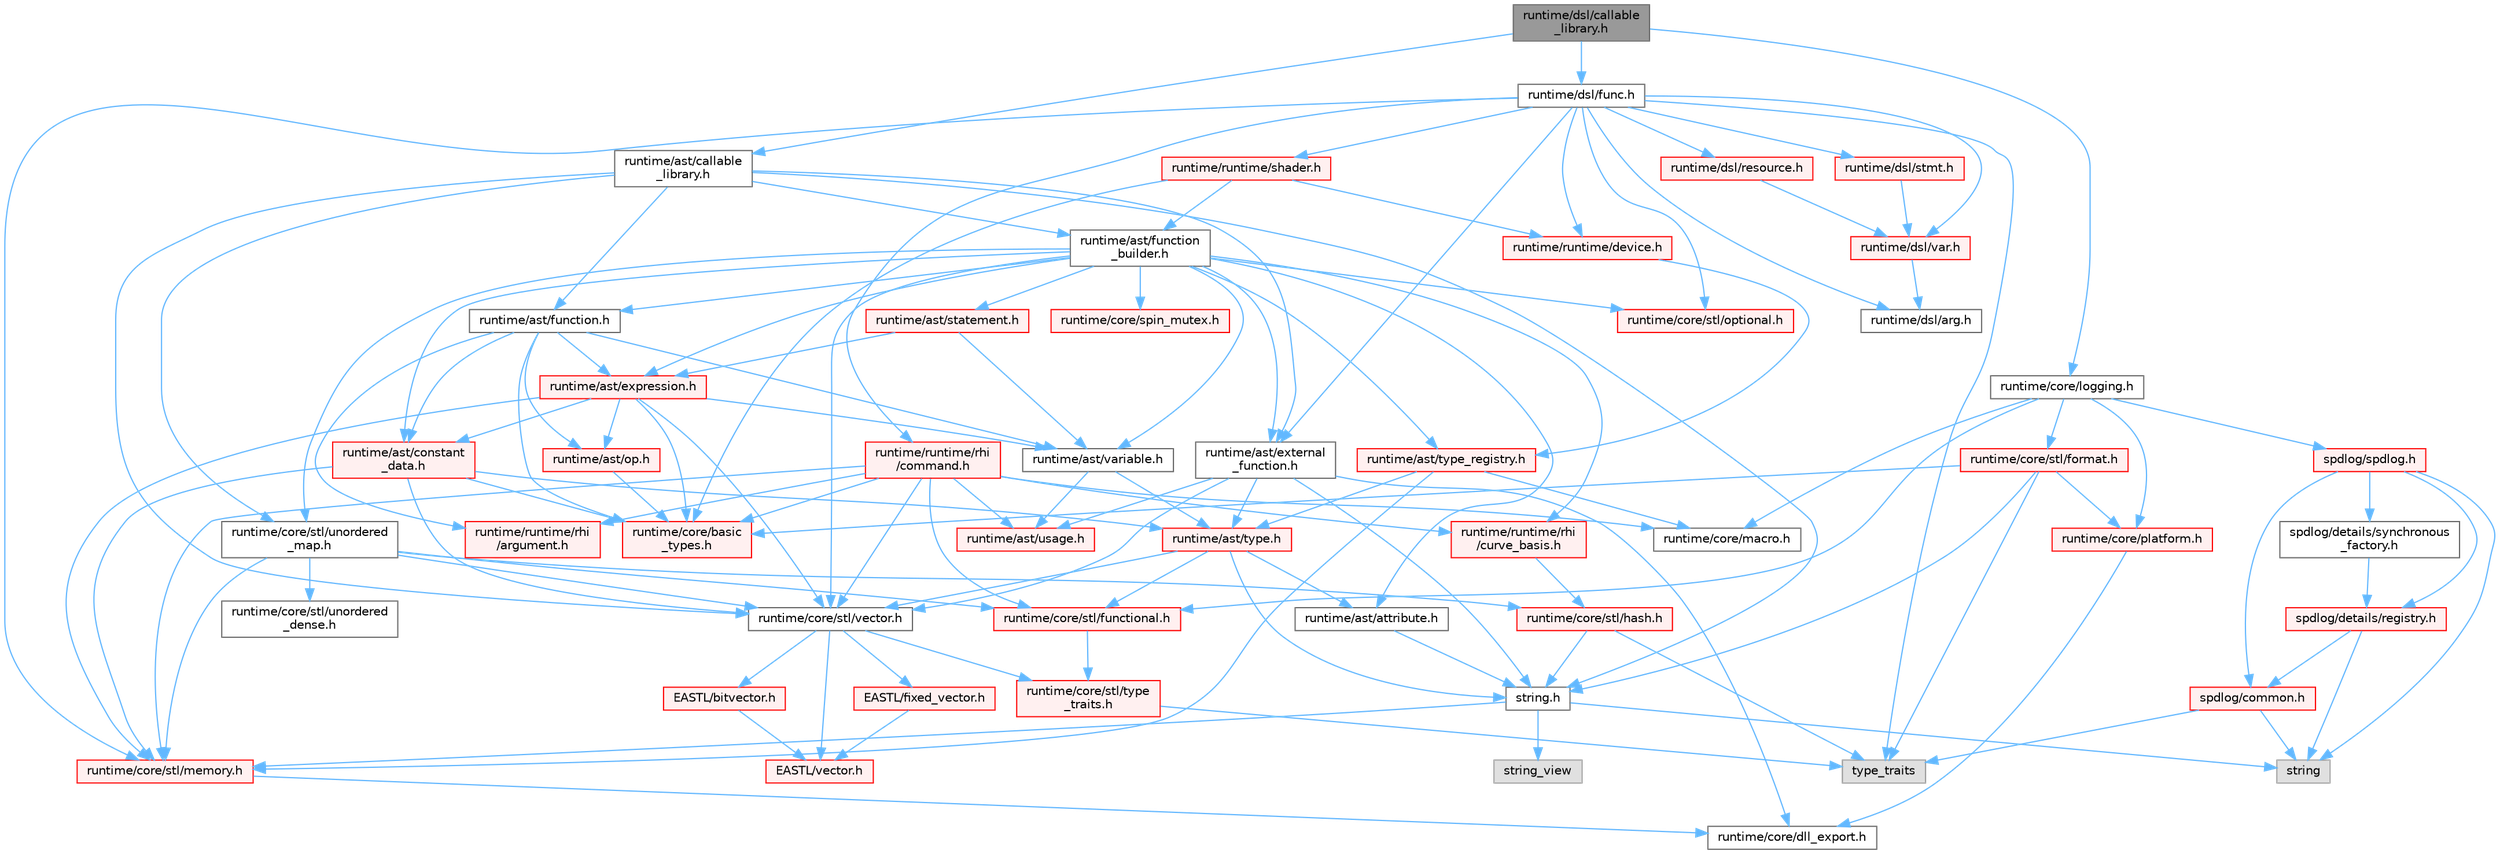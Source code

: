 digraph "runtime/dsl/callable_library.h"
{
 // LATEX_PDF_SIZE
  bgcolor="transparent";
  edge [fontname=Helvetica,fontsize=10,labelfontname=Helvetica,labelfontsize=10];
  node [fontname=Helvetica,fontsize=10,shape=box,height=0.2,width=0.4];
  Node1 [id="Node000001",label="runtime/dsl/callable\l_library.h",height=0.2,width=0.4,color="gray40", fillcolor="grey60", style="filled", fontcolor="black",tooltip=" "];
  Node1 -> Node2 [id="edge1_Node000001_Node000002",color="steelblue1",style="solid",tooltip=" "];
  Node2 [id="Node000002",label="runtime/ast/callable\l_library.h",height=0.2,width=0.4,color="grey40", fillcolor="white", style="filled",URL="$ast_2callable__library_8h.html",tooltip=" "];
  Node2 -> Node3 [id="edge2_Node000002_Node000003",color="steelblue1",style="solid",tooltip=" "];
  Node3 [id="Node000003",label="runtime/core/stl/vector.h",height=0.2,width=0.4,color="grey40", fillcolor="white", style="filled",URL="$core_2stl_2vector_8h.html",tooltip=" "];
  Node3 -> Node4 [id="edge3_Node000003_Node000004",color="steelblue1",style="solid",tooltip=" "];
  Node4 [id="Node000004",label="EASTL/vector.h",height=0.2,width=0.4,color="red", fillcolor="#FFF0F0", style="filled",URL="$_e_a_s_t_l_2include_2_e_a_s_t_l_2vector_8h.html",tooltip=" "];
  Node3 -> Node154 [id="edge4_Node000003_Node000154",color="steelblue1",style="solid",tooltip=" "];
  Node154 [id="Node000154",label="EASTL/fixed_vector.h",height=0.2,width=0.4,color="red", fillcolor="#FFF0F0", style="filled",URL="$fixed__vector_8h.html",tooltip=" "];
  Node154 -> Node4 [id="edge5_Node000154_Node000004",color="steelblue1",style="solid",tooltip=" "];
  Node3 -> Node156 [id="edge6_Node000003_Node000156",color="steelblue1",style="solid",tooltip=" "];
  Node156 [id="Node000156",label="EASTL/bitvector.h",height=0.2,width=0.4,color="red", fillcolor="#FFF0F0", style="filled",URL="$bitvector_8h.html",tooltip=" "];
  Node156 -> Node4 [id="edge7_Node000156_Node000004",color="steelblue1",style="solid",tooltip=" "];
  Node3 -> Node158 [id="edge8_Node000003_Node000158",color="steelblue1",style="solid",tooltip=" "];
  Node158 [id="Node000158",label="runtime/core/stl/type\l_traits.h",height=0.2,width=0.4,color="red", fillcolor="#FFF0F0", style="filled",URL="$core_2stl_2type__traits_8h.html",tooltip=" "];
  Node158 -> Node58 [id="edge9_Node000158_Node000058",color="steelblue1",style="solid",tooltip=" "];
  Node58 [id="Node000058",label="type_traits",height=0.2,width=0.4,color="grey60", fillcolor="#E0E0E0", style="filled",tooltip=" "];
  Node2 -> Node29 [id="edge10_Node000002_Node000029",color="steelblue1",style="solid",tooltip=" "];
  Node29 [id="Node000029",label="string.h",height=0.2,width=0.4,color="grey40", fillcolor="white", style="filled",URL="$string_8h.html",tooltip=" "];
  Node29 -> Node30 [id="edge11_Node000029_Node000030",color="steelblue1",style="solid",tooltip=" "];
  Node30 [id="Node000030",label="string",height=0.2,width=0.4,color="grey60", fillcolor="#E0E0E0", style="filled",tooltip=" "];
  Node29 -> Node31 [id="edge12_Node000029_Node000031",color="steelblue1",style="solid",tooltip=" "];
  Node31 [id="Node000031",label="string_view",height=0.2,width=0.4,color="grey60", fillcolor="#E0E0E0", style="filled",tooltip=" "];
  Node29 -> Node32 [id="edge13_Node000029_Node000032",color="steelblue1",style="solid",tooltip=" "];
  Node32 [id="Node000032",label="runtime/core/stl/memory.h",height=0.2,width=0.4,color="red", fillcolor="#FFF0F0", style="filled",URL="$core_2stl_2memory_8h.html",tooltip=" "];
  Node32 -> Node150 [id="edge14_Node000032_Node000150",color="steelblue1",style="solid",tooltip=" "];
  Node150 [id="Node000150",label="runtime/core/dll_export.h",height=0.2,width=0.4,color="grey40", fillcolor="white", style="filled",URL="$dll__export_8h.html",tooltip=" "];
  Node2 -> Node159 [id="edge15_Node000002_Node000159",color="steelblue1",style="solid",tooltip=" "];
  Node159 [id="Node000159",label="runtime/core/stl/unordered\l_map.h",height=0.2,width=0.4,color="grey40", fillcolor="white", style="filled",URL="$core_2stl_2unordered__map_8h.html",tooltip=" "];
  Node159 -> Node32 [id="edge16_Node000159_Node000032",color="steelblue1",style="solid",tooltip=" "];
  Node159 -> Node3 [id="edge17_Node000159_Node000003",color="steelblue1",style="solid",tooltip=" "];
  Node159 -> Node160 [id="edge18_Node000159_Node000160",color="steelblue1",style="solid",tooltip=" "];
  Node160 [id="Node000160",label="runtime/core/stl/functional.h",height=0.2,width=0.4,color="red", fillcolor="#FFF0F0", style="filled",URL="$core_2stl_2functional_8h.html",tooltip=" "];
  Node160 -> Node158 [id="edge19_Node000160_Node000158",color="steelblue1",style="solid",tooltip=" "];
  Node159 -> Node163 [id="edge20_Node000159_Node000163",color="steelblue1",style="solid",tooltip=" "];
  Node163 [id="Node000163",label="runtime/core/stl/hash.h",height=0.2,width=0.4,color="red", fillcolor="#FFF0F0", style="filled",URL="$hash_8h.html",tooltip=" "];
  Node163 -> Node58 [id="edge21_Node000163_Node000058",color="steelblue1",style="solid",tooltip=" "];
  Node163 -> Node29 [id="edge22_Node000163_Node000029",color="steelblue1",style="solid",tooltip=" "];
  Node159 -> Node174 [id="edge23_Node000159_Node000174",color="steelblue1",style="solid",tooltip=" "];
  Node174 [id="Node000174",label="runtime/core/stl/unordered\l_dense.h",height=0.2,width=0.4,color="grey40", fillcolor="white", style="filled",URL="$unordered__dense_8h.html",tooltip=" "];
  Node2 -> Node175 [id="edge24_Node000002_Node000175",color="steelblue1",style="solid",tooltip=" "];
  Node175 [id="Node000175",label="runtime/ast/external\l_function.h",height=0.2,width=0.4,color="grey40", fillcolor="white", style="filled",URL="$external__function_8h.html",tooltip=" "];
  Node175 -> Node150 [id="edge25_Node000175_Node000150",color="steelblue1",style="solid",tooltip=" "];
  Node175 -> Node29 [id="edge26_Node000175_Node000029",color="steelblue1",style="solid",tooltip=" "];
  Node175 -> Node3 [id="edge27_Node000175_Node000003",color="steelblue1",style="solid",tooltip=" "];
  Node175 -> Node176 [id="edge28_Node000175_Node000176",color="steelblue1",style="solid",tooltip=" "];
  Node176 [id="Node000176",label="runtime/ast/usage.h",height=0.2,width=0.4,color="red", fillcolor="#FFF0F0", style="filled",URL="$usage_8h.html",tooltip=" "];
  Node175 -> Node177 [id="edge29_Node000175_Node000177",color="steelblue1",style="solid",tooltip=" "];
  Node177 [id="Node000177",label="runtime/ast/type.h",height=0.2,width=0.4,color="red", fillcolor="#FFF0F0", style="filled",URL="$type_8h.html",tooltip=" "];
  Node177 -> Node3 [id="edge30_Node000177_Node000003",color="steelblue1",style="solid",tooltip=" "];
  Node177 -> Node29 [id="edge31_Node000177_Node000029",color="steelblue1",style="solid",tooltip=" "];
  Node177 -> Node160 [id="edge32_Node000177_Node000160",color="steelblue1",style="solid",tooltip=" "];
  Node177 -> Node184 [id="edge33_Node000177_Node000184",color="steelblue1",style="solid",tooltip=" "];
  Node184 [id="Node000184",label="runtime/ast/attribute.h",height=0.2,width=0.4,color="grey40", fillcolor="white", style="filled",URL="$attribute_8h.html",tooltip=" "];
  Node184 -> Node29 [id="edge34_Node000184_Node000029",color="steelblue1",style="solid",tooltip=" "];
  Node2 -> Node185 [id="edge35_Node000002_Node000185",color="steelblue1",style="solid",tooltip=" "];
  Node185 [id="Node000185",label="runtime/ast/function.h",height=0.2,width=0.4,color="grey40", fillcolor="white", style="filled",URL="$ast_2function_8h.html",tooltip=" "];
  Node185 -> Node180 [id="edge36_Node000185_Node000180",color="steelblue1",style="solid",tooltip=" "];
  Node180 [id="Node000180",label="runtime/core/basic\l_types.h",height=0.2,width=0.4,color="red", fillcolor="#FFF0F0", style="filled",URL="$basic__types_8h.html",tooltip=" "];
  Node185 -> Node186 [id="edge37_Node000185_Node000186",color="steelblue1",style="solid",tooltip=" "];
  Node186 [id="Node000186",label="runtime/ast/op.h",height=0.2,width=0.4,color="red", fillcolor="#FFF0F0", style="filled",URL="$op_8h.html",tooltip=" "];
  Node186 -> Node180 [id="edge38_Node000186_Node000180",color="steelblue1",style="solid",tooltip=" "];
  Node185 -> Node193 [id="edge39_Node000185_Node000193",color="steelblue1",style="solid",tooltip=" "];
  Node193 [id="Node000193",label="runtime/ast/variable.h",height=0.2,width=0.4,color="grey40", fillcolor="white", style="filled",URL="$variable_8h.html",tooltip=" "];
  Node193 -> Node177 [id="edge40_Node000193_Node000177",color="steelblue1",style="solid",tooltip=" "];
  Node193 -> Node176 [id="edge41_Node000193_Node000176",color="steelblue1",style="solid",tooltip=" "];
  Node185 -> Node194 [id="edge42_Node000185_Node000194",color="steelblue1",style="solid",tooltip=" "];
  Node194 [id="Node000194",label="runtime/ast/expression.h",height=0.2,width=0.4,color="red", fillcolor="#FFF0F0", style="filled",URL="$expression_8h.html",tooltip=" "];
  Node194 -> Node3 [id="edge43_Node000194_Node000003",color="steelblue1",style="solid",tooltip=" "];
  Node194 -> Node32 [id="edge44_Node000194_Node000032",color="steelblue1",style="solid",tooltip=" "];
  Node194 -> Node180 [id="edge45_Node000194_Node000180",color="steelblue1",style="solid",tooltip=" "];
  Node194 -> Node193 [id="edge46_Node000194_Node000193",color="steelblue1",style="solid",tooltip=" "];
  Node194 -> Node186 [id="edge47_Node000194_Node000186",color="steelblue1",style="solid",tooltip=" "];
  Node194 -> Node195 [id="edge48_Node000194_Node000195",color="steelblue1",style="solid",tooltip=" "];
  Node195 [id="Node000195",label="runtime/ast/constant\l_data.h",height=0.2,width=0.4,color="red", fillcolor="#FFF0F0", style="filled",URL="$constant__data_8h.html",tooltip=" "];
  Node195 -> Node177 [id="edge49_Node000195_Node000177",color="steelblue1",style="solid",tooltip=" "];
  Node195 -> Node3 [id="edge50_Node000195_Node000003",color="steelblue1",style="solid",tooltip=" "];
  Node195 -> Node32 [id="edge51_Node000195_Node000032",color="steelblue1",style="solid",tooltip=" "];
  Node195 -> Node180 [id="edge52_Node000195_Node000180",color="steelblue1",style="solid",tooltip=" "];
  Node185 -> Node195 [id="edge53_Node000185_Node000195",color="steelblue1",style="solid",tooltip=" "];
  Node185 -> Node200 [id="edge54_Node000185_Node000200",color="steelblue1",style="solid",tooltip=" "];
  Node200 [id="Node000200",label="runtime/runtime/rhi\l/argument.h",height=0.2,width=0.4,color="red", fillcolor="#FFF0F0", style="filled",URL="$argument_8h.html",tooltip=" "];
  Node2 -> Node201 [id="edge55_Node000002_Node000201",color="steelblue1",style="solid",tooltip=" "];
  Node201 [id="Node000201",label="runtime/ast/function\l_builder.h",height=0.2,width=0.4,color="grey40", fillcolor="white", style="filled",URL="$function__builder_8h.html",tooltip=" "];
  Node201 -> Node3 [id="edge56_Node000201_Node000003",color="steelblue1",style="solid",tooltip=" "];
  Node201 -> Node202 [id="edge57_Node000201_Node000202",color="steelblue1",style="solid",tooltip=" "];
  Node202 [id="Node000202",label="runtime/core/spin_mutex.h",height=0.2,width=0.4,color="red", fillcolor="#FFF0F0", style="filled",URL="$spin__mutex_8h.html",tooltip=" "];
  Node201 -> Node206 [id="edge58_Node000201_Node000206",color="steelblue1",style="solid",tooltip=" "];
  Node206 [id="Node000206",label="runtime/ast/statement.h",height=0.2,width=0.4,color="red", fillcolor="#FFF0F0", style="filled",URL="$statement_8h.html",tooltip=" "];
  Node206 -> Node193 [id="edge59_Node000206_Node000193",color="steelblue1",style="solid",tooltip=" "];
  Node206 -> Node194 [id="edge60_Node000206_Node000194",color="steelblue1",style="solid",tooltip=" "];
  Node201 -> Node185 [id="edge61_Node000201_Node000185",color="steelblue1",style="solid",tooltip=" "];
  Node201 -> Node193 [id="edge62_Node000201_Node000193",color="steelblue1",style="solid",tooltip=" "];
  Node201 -> Node184 [id="edge63_Node000201_Node000184",color="steelblue1",style="solid",tooltip=" "];
  Node201 -> Node194 [id="edge64_Node000201_Node000194",color="steelblue1",style="solid",tooltip=" "];
  Node201 -> Node195 [id="edge65_Node000201_Node000195",color="steelblue1",style="solid",tooltip=" "];
  Node201 -> Node207 [id="edge66_Node000201_Node000207",color="steelblue1",style="solid",tooltip=" "];
  Node207 [id="Node000207",label="runtime/ast/type_registry.h",height=0.2,width=0.4,color="red", fillcolor="#FFF0F0", style="filled",URL="$type__registry_8h.html",tooltip=" "];
  Node207 -> Node32 [id="edge67_Node000207_Node000032",color="steelblue1",style="solid",tooltip=" "];
  Node207 -> Node179 [id="edge68_Node000207_Node000179",color="steelblue1",style="solid",tooltip=" "];
  Node179 [id="Node000179",label="runtime/core/macro.h",height=0.2,width=0.4,color="grey40", fillcolor="white", style="filled",URL="$macro_8h.html",tooltip=" "];
  Node207 -> Node177 [id="edge69_Node000207_Node000177",color="steelblue1",style="solid",tooltip=" "];
  Node201 -> Node175 [id="edge70_Node000201_Node000175",color="steelblue1",style="solid",tooltip=" "];
  Node201 -> Node159 [id="edge71_Node000201_Node000159",color="steelblue1",style="solid",tooltip=" "];
  Node201 -> Node190 [id="edge72_Node000201_Node000190",color="steelblue1",style="solid",tooltip=" "];
  Node190 [id="Node000190",label="runtime/core/stl/optional.h",height=0.2,width=0.4,color="red", fillcolor="#FFF0F0", style="filled",URL="$core_2stl_2optional_8h.html",tooltip=" "];
  Node201 -> Node209 [id="edge73_Node000201_Node000209",color="steelblue1",style="solid",tooltip=" "];
  Node209 [id="Node000209",label="runtime/runtime/rhi\l/curve_basis.h",height=0.2,width=0.4,color="red", fillcolor="#FFF0F0", style="filled",URL="$curve__basis_8h.html",tooltip=" "];
  Node209 -> Node163 [id="edge74_Node000209_Node000163",color="steelblue1",style="solid",tooltip=" "];
  Node1 -> Node210 [id="edge75_Node000001_Node000210",color="steelblue1",style="solid",tooltip=" "];
  Node210 [id="Node000210",label="runtime/core/logging.h",height=0.2,width=0.4,color="grey40", fillcolor="white", style="filled",URL="$logging_8h.html",tooltip=" "];
  Node210 -> Node211 [id="edge76_Node000210_Node000211",color="steelblue1",style="solid",tooltip=" "];
  Node211 [id="Node000211",label="spdlog/spdlog.h",height=0.2,width=0.4,color="red", fillcolor="#FFF0F0", style="filled",URL="$spdlog_8h.html",tooltip=" "];
  Node211 -> Node212 [id="edge77_Node000211_Node000212",color="steelblue1",style="solid",tooltip=" "];
  Node212 [id="Node000212",label="spdlog/common.h",height=0.2,width=0.4,color="red", fillcolor="#FFF0F0", style="filled",URL="$common_8h.html",tooltip=" "];
  Node212 -> Node30 [id="edge78_Node000212_Node000030",color="steelblue1",style="solid",tooltip=" "];
  Node212 -> Node58 [id="edge79_Node000212_Node000058",color="steelblue1",style="solid",tooltip=" "];
  Node211 -> Node231 [id="edge80_Node000211_Node000231",color="steelblue1",style="solid",tooltip=" "];
  Node231 [id="Node000231",label="spdlog/details/registry.h",height=0.2,width=0.4,color="red", fillcolor="#FFF0F0", style="filled",URL="$registry_8h.html",tooltip=" "];
  Node231 -> Node212 [id="edge81_Node000231_Node000212",color="steelblue1",style="solid",tooltip=" "];
  Node231 -> Node30 [id="edge82_Node000231_Node000030",color="steelblue1",style="solid",tooltip=" "];
  Node211 -> Node236 [id="edge83_Node000211_Node000236",color="steelblue1",style="solid",tooltip=" "];
  Node236 [id="Node000236",label="spdlog/details/synchronous\l_factory.h",height=0.2,width=0.4,color="grey40", fillcolor="white", style="filled",URL="$synchronous__factory_8h.html",tooltip=" "];
  Node236 -> Node231 [id="edge84_Node000236_Node000231",color="steelblue1",style="solid",tooltip=" "];
  Node211 -> Node30 [id="edge85_Node000211_Node000030",color="steelblue1",style="solid",tooltip=" "];
  Node210 -> Node160 [id="edge86_Node000210_Node000160",color="steelblue1",style="solid",tooltip=" "];
  Node210 -> Node179 [id="edge87_Node000210_Node000179",color="steelblue1",style="solid",tooltip=" "];
  Node210 -> Node244 [id="edge88_Node000210_Node000244",color="steelblue1",style="solid",tooltip=" "];
  Node244 [id="Node000244",label="runtime/core/stl/format.h",height=0.2,width=0.4,color="red", fillcolor="#FFF0F0", style="filled",URL="$core_2stl_2format_8h.html",tooltip=" "];
  Node244 -> Node58 [id="edge89_Node000244_Node000058",color="steelblue1",style="solid",tooltip=" "];
  Node244 -> Node180 [id="edge90_Node000244_Node000180",color="steelblue1",style="solid",tooltip=" "];
  Node244 -> Node29 [id="edge91_Node000244_Node000029",color="steelblue1",style="solid",tooltip=" "];
  Node244 -> Node254 [id="edge92_Node000244_Node000254",color="steelblue1",style="solid",tooltip=" "];
  Node254 [id="Node000254",label="runtime/core/platform.h",height=0.2,width=0.4,color="red", fillcolor="#FFF0F0", style="filled",URL="$core_2_platform_8h.html",tooltip=" "];
  Node254 -> Node150 [id="edge93_Node000254_Node000150",color="steelblue1",style="solid",tooltip=" "];
  Node210 -> Node254 [id="edge94_Node000210_Node000254",color="steelblue1",style="solid",tooltip=" "];
  Node1 -> Node255 [id="edge95_Node000001_Node000255",color="steelblue1",style="solid",tooltip=" "];
  Node255 [id="Node000255",label="runtime/dsl/func.h",height=0.2,width=0.4,color="grey40", fillcolor="white", style="filled",URL="$func_8h.html",tooltip=" "];
  Node255 -> Node58 [id="edge96_Node000255_Node000058",color="steelblue1",style="solid",tooltip=" "];
  Node255 -> Node32 [id="edge97_Node000255_Node000032",color="steelblue1",style="solid",tooltip=" "];
  Node255 -> Node190 [id="edge98_Node000255_Node000190",color="steelblue1",style="solid",tooltip=" "];
  Node255 -> Node175 [id="edge99_Node000255_Node000175",color="steelblue1",style="solid",tooltip=" "];
  Node255 -> Node256 [id="edge100_Node000255_Node000256",color="steelblue1",style="solid",tooltip=" "];
  Node256 [id="Node000256",label="runtime/runtime/rhi\l/command.h",height=0.2,width=0.4,color="red", fillcolor="#FFF0F0", style="filled",URL="$command_8h.html",tooltip=" "];
  Node256 -> Node179 [id="edge101_Node000256_Node000179",color="steelblue1",style="solid",tooltip=" "];
  Node256 -> Node180 [id="edge102_Node000256_Node000180",color="steelblue1",style="solid",tooltip=" "];
  Node256 -> Node3 [id="edge103_Node000256_Node000003",color="steelblue1",style="solid",tooltip=" "];
  Node256 -> Node32 [id="edge104_Node000256_Node000032",color="steelblue1",style="solid",tooltip=" "];
  Node256 -> Node160 [id="edge105_Node000256_Node000160",color="steelblue1",style="solid",tooltip=" "];
  Node256 -> Node176 [id="edge106_Node000256_Node000176",color="steelblue1",style="solid",tooltip=" "];
  Node256 -> Node200 [id="edge107_Node000256_Node000200",color="steelblue1",style="solid",tooltip=" "];
  Node256 -> Node209 [id="edge108_Node000256_Node000209",color="steelblue1",style="solid",tooltip=" "];
  Node255 -> Node261 [id="edge109_Node000255_Node000261",color="steelblue1",style="solid",tooltip=" "];
  Node261 [id="Node000261",label="runtime/runtime/device.h",height=0.2,width=0.4,color="red", fillcolor="#FFF0F0", style="filled",URL="$device_8h.html",tooltip=" "];
  Node261 -> Node207 [id="edge110_Node000261_Node000207",color="steelblue1",style="solid",tooltip=" "];
  Node255 -> Node267 [id="edge111_Node000255_Node000267",color="steelblue1",style="solid",tooltip=" "];
  Node267 [id="Node000267",label="runtime/runtime/shader.h",height=0.2,width=0.4,color="red", fillcolor="#FFF0F0", style="filled",URL="$shader_8h.html",tooltip=" "];
  Node267 -> Node180 [id="edge112_Node000267_Node000180",color="steelblue1",style="solid",tooltip=" "];
  Node267 -> Node201 [id="edge113_Node000267_Node000201",color="steelblue1",style="solid",tooltip=" "];
  Node267 -> Node261 [id="edge114_Node000267_Node000261",color="steelblue1",style="solid",tooltip=" "];
  Node255 -> Node286 [id="edge115_Node000255_Node000286",color="steelblue1",style="solid",tooltip=" "];
  Node286 [id="Node000286",label="runtime/dsl/arg.h",height=0.2,width=0.4,color="grey40", fillcolor="white", style="filled",URL="$arg_8h.html",tooltip=" "];
  Node255 -> Node287 [id="edge116_Node000255_Node000287",color="steelblue1",style="solid",tooltip=" "];
  Node287 [id="Node000287",label="runtime/dsl/var.h",height=0.2,width=0.4,color="red", fillcolor="#FFF0F0", style="filled",URL="$var_8h.html",tooltip=" "];
  Node287 -> Node286 [id="edge117_Node000287_Node000286",color="steelblue1",style="solid",tooltip=" "];
  Node255 -> Node295 [id="edge118_Node000255_Node000295",color="steelblue1",style="solid",tooltip=" "];
  Node295 [id="Node000295",label="runtime/dsl/resource.h",height=0.2,width=0.4,color="red", fillcolor="#FFF0F0", style="filled",URL="$dsl_2resource_8h.html",tooltip=" "];
  Node295 -> Node287 [id="edge119_Node000295_Node000287",color="steelblue1",style="solid",tooltip=" "];
  Node255 -> Node299 [id="edge120_Node000255_Node000299",color="steelblue1",style="solid",tooltip=" "];
  Node299 [id="Node000299",label="runtime/dsl/stmt.h",height=0.2,width=0.4,color="red", fillcolor="#FFF0F0", style="filled",URL="$stmt_8h.html",tooltip=" "];
  Node299 -> Node287 [id="edge121_Node000299_Node000287",color="steelblue1",style="solid",tooltip=" "];
}
